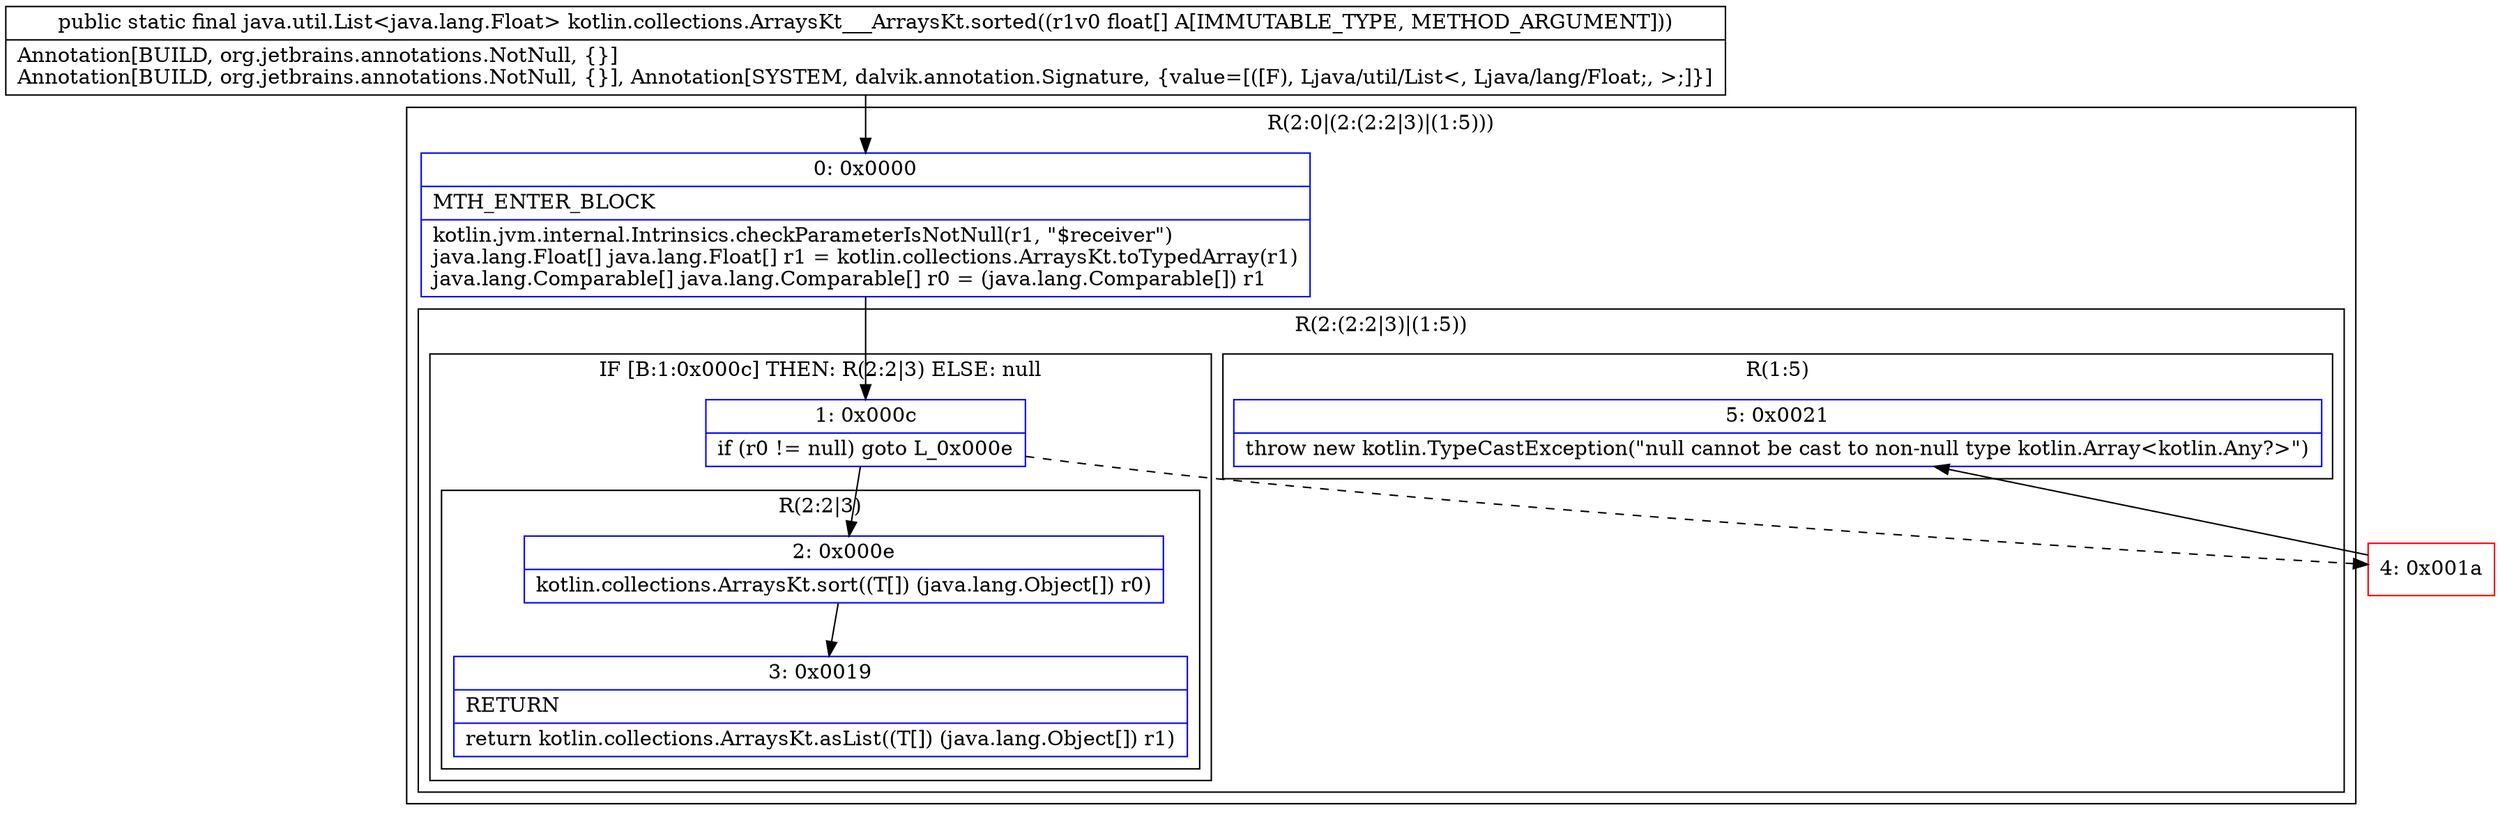 digraph "CFG forkotlin.collections.ArraysKt___ArraysKt.sorted([F)Ljava\/util\/List;" {
subgraph cluster_Region_842952175 {
label = "R(2:0|(2:(2:2|3)|(1:5)))";
node [shape=record,color=blue];
Node_0 [shape=record,label="{0\:\ 0x0000|MTH_ENTER_BLOCK\l|kotlin.jvm.internal.Intrinsics.checkParameterIsNotNull(r1, \"$receiver\")\ljava.lang.Float[] java.lang.Float[] r1 = kotlin.collections.ArraysKt.toTypedArray(r1)\ljava.lang.Comparable[] java.lang.Comparable[] r0 = (java.lang.Comparable[]) r1\l}"];
subgraph cluster_Region_1838236263 {
label = "R(2:(2:2|3)|(1:5))";
node [shape=record,color=blue];
subgraph cluster_IfRegion_1930772124 {
label = "IF [B:1:0x000c] THEN: R(2:2|3) ELSE: null";
node [shape=record,color=blue];
Node_1 [shape=record,label="{1\:\ 0x000c|if (r0 != null) goto L_0x000e\l}"];
subgraph cluster_Region_799796257 {
label = "R(2:2|3)";
node [shape=record,color=blue];
Node_2 [shape=record,label="{2\:\ 0x000e|kotlin.collections.ArraysKt.sort((T[]) (java.lang.Object[]) r0)\l}"];
Node_3 [shape=record,label="{3\:\ 0x0019|RETURN\l|return kotlin.collections.ArraysKt.asList((T[]) (java.lang.Object[]) r1)\l}"];
}
}
subgraph cluster_Region_392726720 {
label = "R(1:5)";
node [shape=record,color=blue];
Node_5 [shape=record,label="{5\:\ 0x0021|throw new kotlin.TypeCastException(\"null cannot be cast to non\-null type kotlin.Array\<kotlin.Any?\>\")\l}"];
}
}
}
Node_4 [shape=record,color=red,label="{4\:\ 0x001a}"];
MethodNode[shape=record,label="{public static final java.util.List\<java.lang.Float\> kotlin.collections.ArraysKt___ArraysKt.sorted((r1v0 float[] A[IMMUTABLE_TYPE, METHOD_ARGUMENT]))  | Annotation[BUILD, org.jetbrains.annotations.NotNull, \{\}]\lAnnotation[BUILD, org.jetbrains.annotations.NotNull, \{\}], Annotation[SYSTEM, dalvik.annotation.Signature, \{value=[([F), Ljava\/util\/List\<, Ljava\/lang\/Float;, \>;]\}]\l}"];
MethodNode -> Node_0;
Node_0 -> Node_1;
Node_1 -> Node_2;
Node_1 -> Node_4[style=dashed];
Node_2 -> Node_3;
Node_4 -> Node_5;
}

